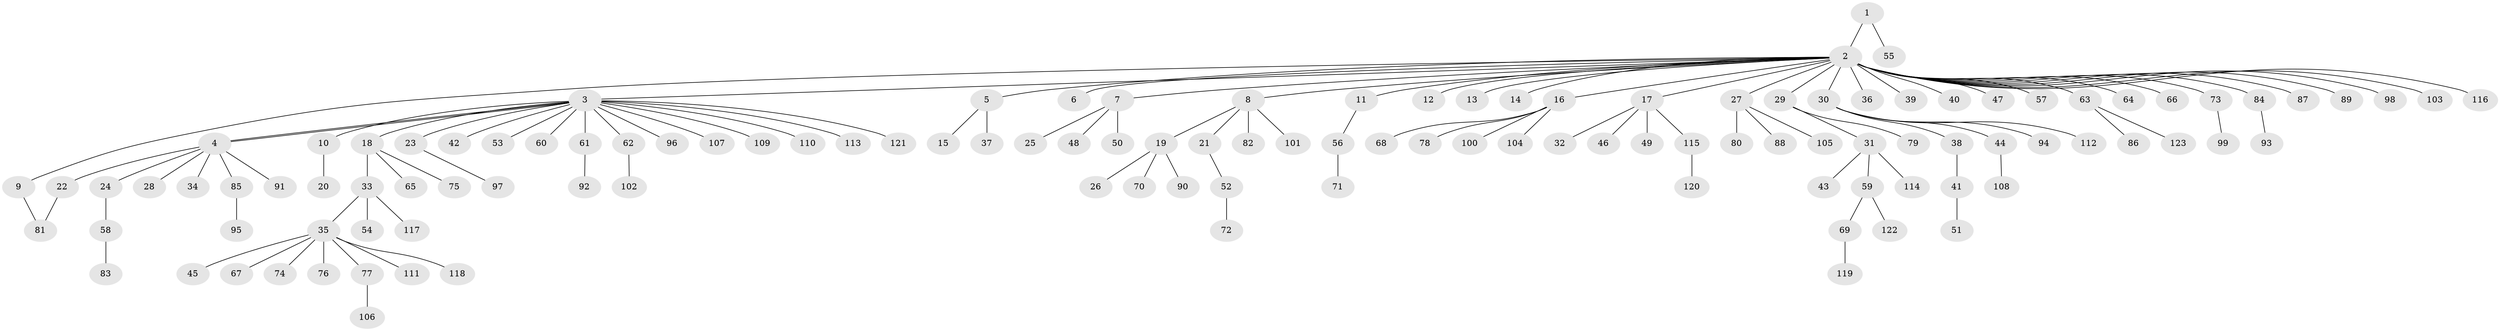 // coarse degree distribution, {1: 0.71, 45: 0.01, 7: 0.03, 2: 0.17, 3: 0.04, 4: 0.03, 5: 0.01}
// Generated by graph-tools (version 1.1) at 2025/51/02/27/25 19:51:59]
// undirected, 123 vertices, 124 edges
graph export_dot {
graph [start="1"]
  node [color=gray90,style=filled];
  1;
  2;
  3;
  4;
  5;
  6;
  7;
  8;
  9;
  10;
  11;
  12;
  13;
  14;
  15;
  16;
  17;
  18;
  19;
  20;
  21;
  22;
  23;
  24;
  25;
  26;
  27;
  28;
  29;
  30;
  31;
  32;
  33;
  34;
  35;
  36;
  37;
  38;
  39;
  40;
  41;
  42;
  43;
  44;
  45;
  46;
  47;
  48;
  49;
  50;
  51;
  52;
  53;
  54;
  55;
  56;
  57;
  58;
  59;
  60;
  61;
  62;
  63;
  64;
  65;
  66;
  67;
  68;
  69;
  70;
  71;
  72;
  73;
  74;
  75;
  76;
  77;
  78;
  79;
  80;
  81;
  82;
  83;
  84;
  85;
  86;
  87;
  88;
  89;
  90;
  91;
  92;
  93;
  94;
  95;
  96;
  97;
  98;
  99;
  100;
  101;
  102;
  103;
  104;
  105;
  106;
  107;
  108;
  109;
  110;
  111;
  112;
  113;
  114;
  115;
  116;
  117;
  118;
  119;
  120;
  121;
  122;
  123;
  1 -- 2;
  1 -- 55;
  2 -- 3;
  2 -- 5;
  2 -- 6;
  2 -- 7;
  2 -- 8;
  2 -- 9;
  2 -- 11;
  2 -- 12;
  2 -- 13;
  2 -- 14;
  2 -- 16;
  2 -- 17;
  2 -- 27;
  2 -- 29;
  2 -- 30;
  2 -- 36;
  2 -- 39;
  2 -- 40;
  2 -- 47;
  2 -- 57;
  2 -- 63;
  2 -- 64;
  2 -- 66;
  2 -- 73;
  2 -- 84;
  2 -- 87;
  2 -- 89;
  2 -- 98;
  2 -- 103;
  2 -- 116;
  3 -- 4;
  3 -- 4;
  3 -- 10;
  3 -- 18;
  3 -- 23;
  3 -- 42;
  3 -- 53;
  3 -- 60;
  3 -- 61;
  3 -- 62;
  3 -- 96;
  3 -- 107;
  3 -- 109;
  3 -- 110;
  3 -- 113;
  3 -- 121;
  4 -- 22;
  4 -- 24;
  4 -- 28;
  4 -- 34;
  4 -- 85;
  4 -- 91;
  5 -- 15;
  5 -- 37;
  7 -- 25;
  7 -- 48;
  7 -- 50;
  8 -- 19;
  8 -- 21;
  8 -- 82;
  8 -- 101;
  9 -- 81;
  10 -- 20;
  11 -- 56;
  16 -- 68;
  16 -- 78;
  16 -- 100;
  16 -- 104;
  17 -- 32;
  17 -- 46;
  17 -- 49;
  17 -- 115;
  18 -- 33;
  18 -- 65;
  18 -- 75;
  19 -- 26;
  19 -- 70;
  19 -- 90;
  21 -- 52;
  22 -- 81;
  23 -- 97;
  24 -- 58;
  27 -- 80;
  27 -- 88;
  27 -- 105;
  29 -- 31;
  29 -- 79;
  30 -- 38;
  30 -- 44;
  30 -- 94;
  30 -- 112;
  31 -- 43;
  31 -- 59;
  31 -- 114;
  33 -- 35;
  33 -- 54;
  33 -- 117;
  35 -- 45;
  35 -- 67;
  35 -- 74;
  35 -- 76;
  35 -- 77;
  35 -- 111;
  35 -- 118;
  38 -- 41;
  41 -- 51;
  44 -- 108;
  52 -- 72;
  56 -- 71;
  58 -- 83;
  59 -- 69;
  59 -- 122;
  61 -- 92;
  62 -- 102;
  63 -- 86;
  63 -- 123;
  69 -- 119;
  73 -- 99;
  77 -- 106;
  84 -- 93;
  85 -- 95;
  115 -- 120;
}
